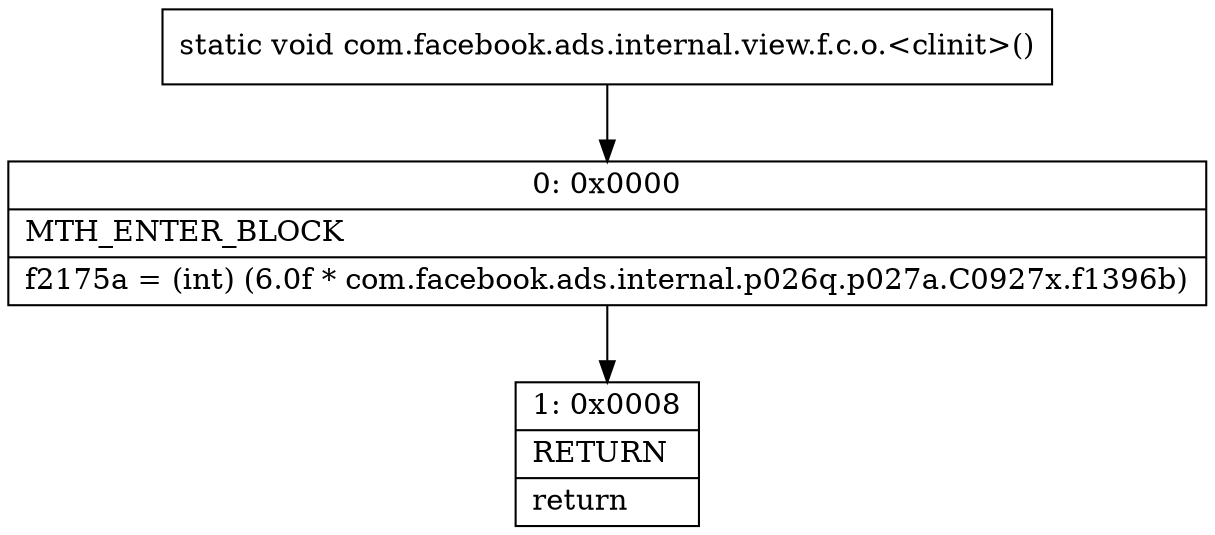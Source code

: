 digraph "CFG forcom.facebook.ads.internal.view.f.c.o.\<clinit\>()V" {
Node_0 [shape=record,label="{0\:\ 0x0000|MTH_ENTER_BLOCK\l|f2175a = (int) (6.0f * com.facebook.ads.internal.p026q.p027a.C0927x.f1396b)\l}"];
Node_1 [shape=record,label="{1\:\ 0x0008|RETURN\l|return\l}"];
MethodNode[shape=record,label="{static void com.facebook.ads.internal.view.f.c.o.\<clinit\>() }"];
MethodNode -> Node_0;
Node_0 -> Node_1;
}

